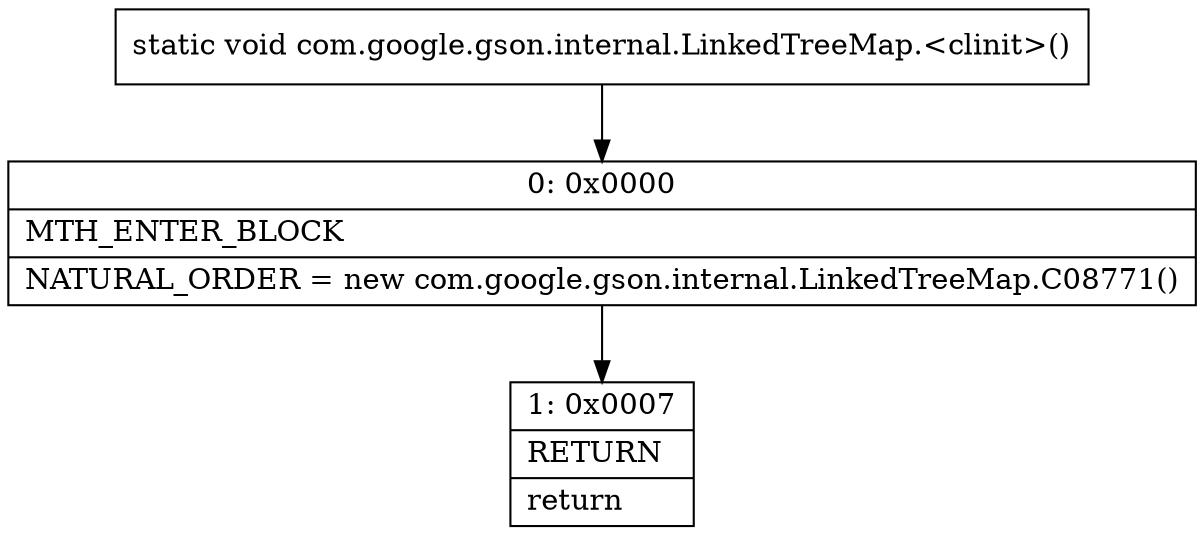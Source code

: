 digraph "CFG forcom.google.gson.internal.LinkedTreeMap.\<clinit\>()V" {
Node_0 [shape=record,label="{0\:\ 0x0000|MTH_ENTER_BLOCK\l|NATURAL_ORDER = new com.google.gson.internal.LinkedTreeMap.C08771()\l}"];
Node_1 [shape=record,label="{1\:\ 0x0007|RETURN\l|return\l}"];
MethodNode[shape=record,label="{static void com.google.gson.internal.LinkedTreeMap.\<clinit\>() }"];
MethodNode -> Node_0;
Node_0 -> Node_1;
}

